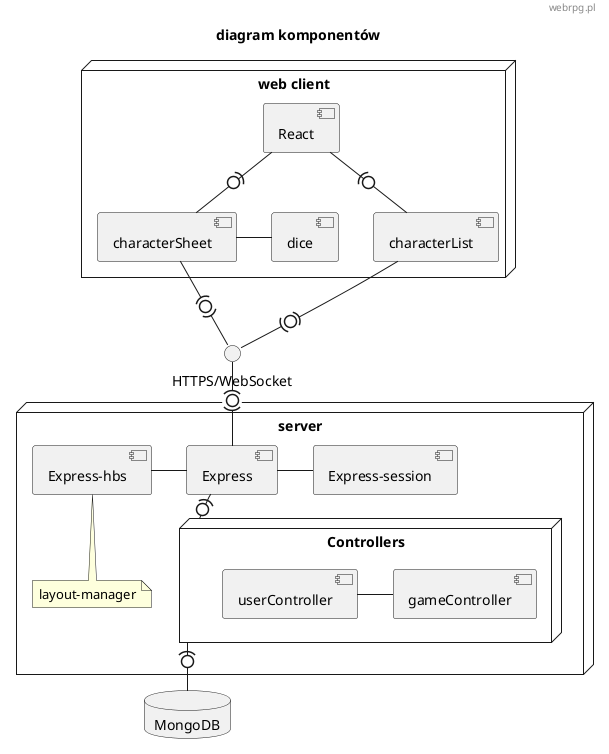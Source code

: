 @startuml
skinparam defaultFontName "Comic Sans MS"
header webrpg.pl
title "diagram komponentów"
'left to right direction

interface "HTTPS/WebSocket" as HTTPS

node "web client" {
    '[View] <-- HTTPS
    [React] -(0- [characterSheet] 
    [React] -(0- [characterList]
    [characterSheet] -(0)- HTTPS
    [characterSheet] - [dice]
    [characterList] -(0)- HTTPS

}

node "server" {
    
    HTTPS -(0)- [Express]
    [Express-hbs] - [Express]
    [Express] - [Express-session]
    note bottom of [Express-hbs]
        layout-manager
    end note


    [Express] -(0- Controllers
    node Controllers {
        [userController] - [gameController]
    }

}


database "MongoDB"
Controllers -(0- MongoDB

@enduml